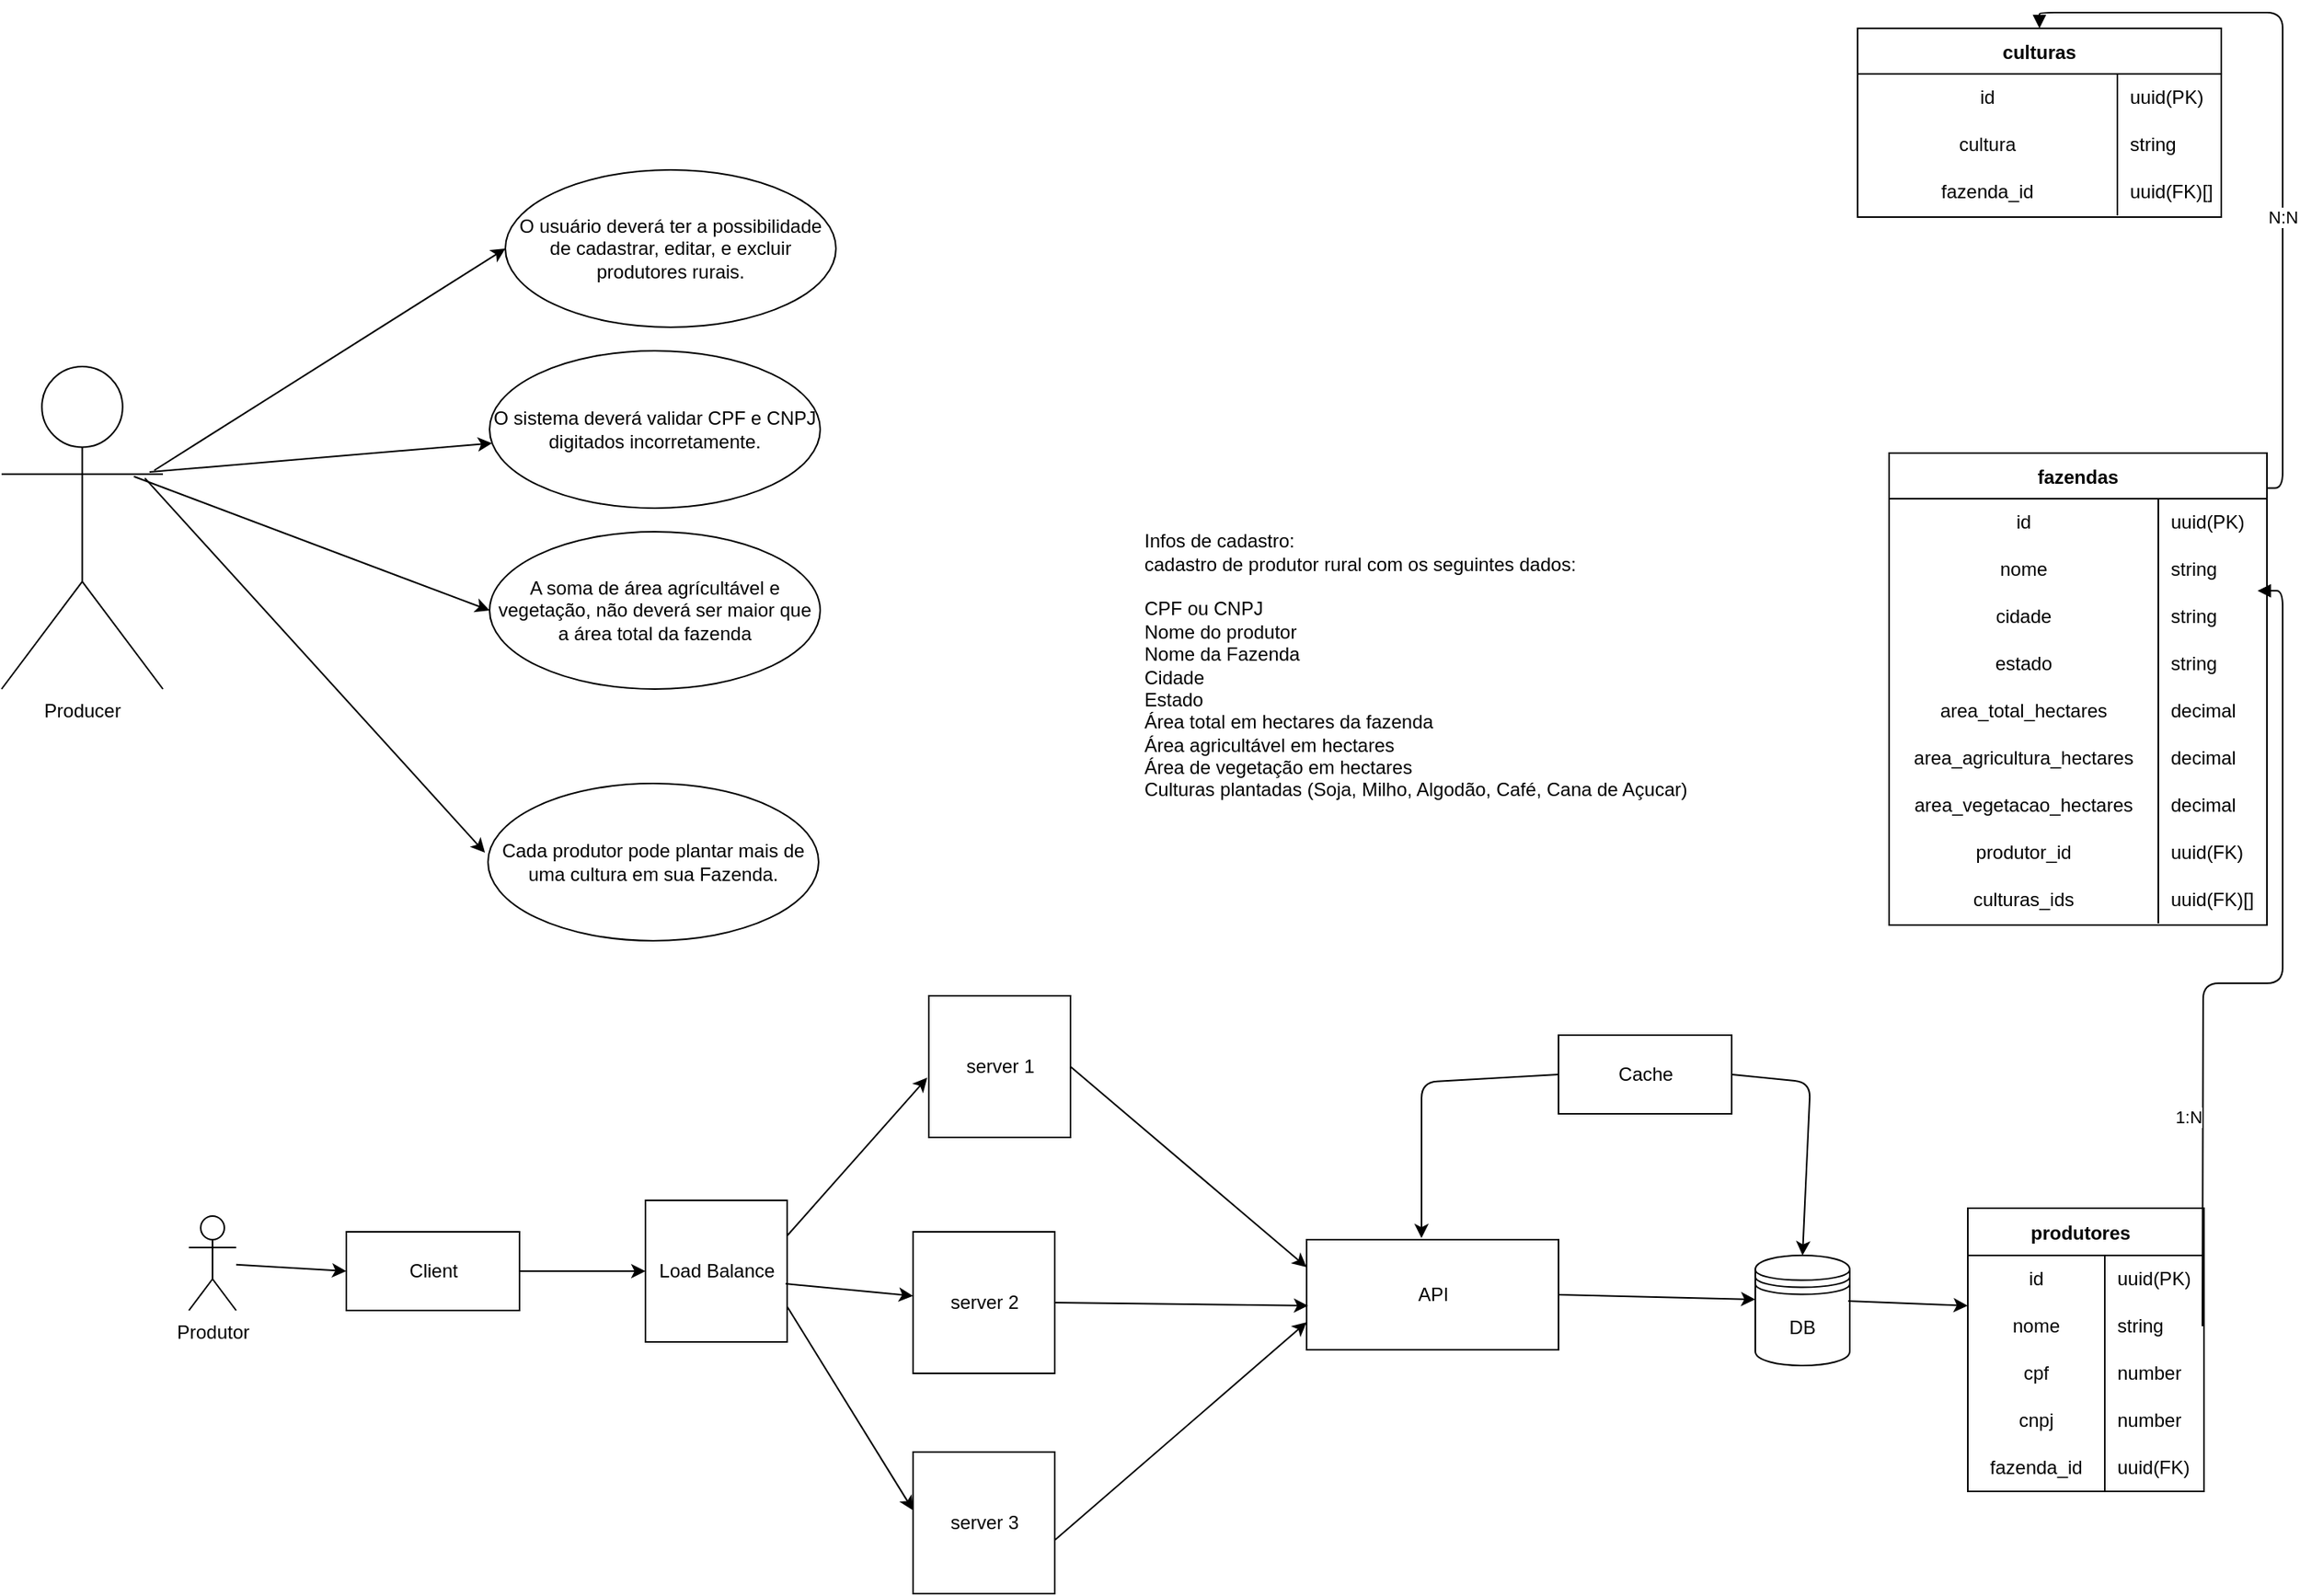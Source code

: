 <mxfile>
    <diagram id="YSyBHumIKhHFjEcKD_M7" name="Page-1">
        <mxGraphModel dx="2144" dy="2351" grid="1" gridSize="10" guides="1" tooltips="1" connect="1" arrows="1" fold="1" page="1" pageScale="1" pageWidth="850" pageHeight="1100" math="0" shadow="0">
            <root>
                <mxCell id="0"/>
                <mxCell id="1" parent="0"/>
                <mxCell id="12" value="produtores  " style="shape=table;startSize=30;container=1;collapsible=0;childLayout=tableLayout;fixedRows=1;rowLines=0;fontStyle=1;" parent="1" vertex="1">
                    <mxGeometry x="1380" y="-260" width="150" height="180" as="geometry"/>
                </mxCell>
                <mxCell id="13" value="" style="shape=tableRow;horizontal=0;startSize=0;swimlaneHead=0;swimlaneBody=0;top=0;left=0;bottom=0;right=0;collapsible=0;dropTarget=0;fillColor=none;points=[[0,0.5],[1,0.5]];portConstraint=eastwest;" parent="12" vertex="1">
                    <mxGeometry y="30" width="150" height="30" as="geometry"/>
                </mxCell>
                <mxCell id="14" value="id&lt;br&gt;" style="shape=partialRectangle;html=1;whiteSpace=wrap;connectable=0;fillColor=none;top=0;left=0;bottom=0;right=0;overflow=hidden;pointerEvents=1;" parent="13" vertex="1">
                    <mxGeometry width="87" height="30" as="geometry">
                        <mxRectangle width="87" height="30" as="alternateBounds"/>
                    </mxGeometry>
                </mxCell>
                <mxCell id="15" value="uuid(PK)" style="shape=partialRectangle;html=1;whiteSpace=wrap;connectable=0;fillColor=none;top=0;left=0;bottom=0;right=0;align=left;spacingLeft=6;overflow=hidden;" parent="13" vertex="1">
                    <mxGeometry x="87" width="63" height="30" as="geometry">
                        <mxRectangle width="63" height="30" as="alternateBounds"/>
                    </mxGeometry>
                </mxCell>
                <mxCell id="16" value="" style="shape=tableRow;horizontal=0;startSize=0;swimlaneHead=0;swimlaneBody=0;top=0;left=0;bottom=0;right=0;collapsible=0;dropTarget=0;fillColor=none;points=[[0,0.5],[1,0.5]];portConstraint=eastwest;" parent="12" vertex="1">
                    <mxGeometry y="60" width="150" height="30" as="geometry"/>
                </mxCell>
                <mxCell id="17" value="nome" style="shape=partialRectangle;html=1;whiteSpace=wrap;connectable=0;fillColor=none;top=0;left=0;bottom=0;right=0;overflow=hidden;" parent="16" vertex="1">
                    <mxGeometry width="87" height="30" as="geometry">
                        <mxRectangle width="87" height="30" as="alternateBounds"/>
                    </mxGeometry>
                </mxCell>
                <mxCell id="18" value="string" style="shape=partialRectangle;html=1;whiteSpace=wrap;connectable=0;fillColor=none;top=0;left=0;bottom=0;right=0;align=left;spacingLeft=6;overflow=hidden;" parent="16" vertex="1">
                    <mxGeometry x="87" width="63" height="30" as="geometry">
                        <mxRectangle width="63" height="30" as="alternateBounds"/>
                    </mxGeometry>
                </mxCell>
                <mxCell id="19" value="" style="shape=tableRow;horizontal=0;startSize=0;swimlaneHead=0;swimlaneBody=0;top=0;left=0;bottom=0;right=0;collapsible=0;dropTarget=0;fillColor=none;points=[[0,0.5],[1,0.5]];portConstraint=eastwest;" parent="12" vertex="1">
                    <mxGeometry y="90" width="150" height="30" as="geometry"/>
                </mxCell>
                <mxCell id="20" value="cpf" style="shape=partialRectangle;html=1;whiteSpace=wrap;connectable=0;fillColor=none;top=0;left=0;bottom=0;right=0;overflow=hidden;" parent="19" vertex="1">
                    <mxGeometry width="87" height="30" as="geometry">
                        <mxRectangle width="87" height="30" as="alternateBounds"/>
                    </mxGeometry>
                </mxCell>
                <mxCell id="21" value="number" style="shape=partialRectangle;html=1;whiteSpace=wrap;connectable=0;fillColor=none;top=0;left=0;bottom=0;right=0;align=left;spacingLeft=6;overflow=hidden;" parent="19" vertex="1">
                    <mxGeometry x="87" width="63" height="30" as="geometry">
                        <mxRectangle width="63" height="30" as="alternateBounds"/>
                    </mxGeometry>
                </mxCell>
                <mxCell id="28" style="shape=tableRow;horizontal=0;startSize=0;swimlaneHead=0;swimlaneBody=0;top=0;left=0;bottom=0;right=0;collapsible=0;dropTarget=0;fillColor=none;points=[[0,0.5],[1,0.5]];portConstraint=eastwest;" parent="12" vertex="1">
                    <mxGeometry y="120" width="150" height="30" as="geometry"/>
                </mxCell>
                <mxCell id="29" value="cnpj" style="shape=partialRectangle;html=1;whiteSpace=wrap;connectable=0;fillColor=none;top=0;left=0;bottom=0;right=0;overflow=hidden;" parent="28" vertex="1">
                    <mxGeometry width="87" height="30" as="geometry">
                        <mxRectangle width="87" height="30" as="alternateBounds"/>
                    </mxGeometry>
                </mxCell>
                <mxCell id="30" value="number" style="shape=partialRectangle;html=1;whiteSpace=wrap;connectable=0;fillColor=none;top=0;left=0;bottom=0;right=0;align=left;spacingLeft=6;overflow=hidden;" parent="28" vertex="1">
                    <mxGeometry x="87" width="63" height="30" as="geometry">
                        <mxRectangle width="63" height="30" as="alternateBounds"/>
                    </mxGeometry>
                </mxCell>
                <mxCell id="79" style="shape=tableRow;horizontal=0;startSize=0;swimlaneHead=0;swimlaneBody=0;top=0;left=0;bottom=0;right=0;collapsible=0;dropTarget=0;fillColor=none;points=[[0,0.5],[1,0.5]];portConstraint=eastwest;" parent="12" vertex="1">
                    <mxGeometry y="150" width="150" height="30" as="geometry"/>
                </mxCell>
                <mxCell id="80" value="fazenda_id" style="shape=partialRectangle;html=1;whiteSpace=wrap;connectable=0;fillColor=none;top=0;left=0;bottom=0;right=0;overflow=hidden;" parent="79" vertex="1">
                    <mxGeometry width="87" height="30" as="geometry">
                        <mxRectangle width="87" height="30" as="alternateBounds"/>
                    </mxGeometry>
                </mxCell>
                <mxCell id="81" value="uuid(FK)" style="shape=partialRectangle;html=1;whiteSpace=wrap;connectable=0;fillColor=none;top=0;left=0;bottom=0;right=0;align=left;spacingLeft=6;overflow=hidden;" parent="79" vertex="1">
                    <mxGeometry x="87" width="63" height="30" as="geometry">
                        <mxRectangle width="63" height="30" as="alternateBounds"/>
                    </mxGeometry>
                </mxCell>
                <mxCell id="31" value="fazendas" style="shape=table;startSize=29;container=1;collapsible=0;childLayout=tableLayout;fixedRows=1;rowLines=0;fontStyle=1;" parent="1" vertex="1">
                    <mxGeometry x="1330" y="-740" width="240" height="300" as="geometry"/>
                </mxCell>
                <mxCell id="32" value="" style="shape=tableRow;horizontal=0;startSize=0;swimlaneHead=0;swimlaneBody=0;top=0;left=0;bottom=0;right=0;collapsible=0;dropTarget=0;fillColor=none;points=[[0,0.5],[1,0.5]];portConstraint=eastwest;" parent="31" vertex="1">
                    <mxGeometry y="29" width="240" height="30" as="geometry"/>
                </mxCell>
                <mxCell id="33" value="id&lt;br&gt;" style="shape=partialRectangle;html=1;whiteSpace=wrap;connectable=0;fillColor=none;top=0;left=0;bottom=0;right=0;overflow=hidden;pointerEvents=1;" parent="32" vertex="1">
                    <mxGeometry width="171" height="30" as="geometry">
                        <mxRectangle width="171" height="30" as="alternateBounds"/>
                    </mxGeometry>
                </mxCell>
                <mxCell id="34" value="uuid(PK)" style="shape=partialRectangle;html=1;whiteSpace=wrap;connectable=0;fillColor=none;top=0;left=0;bottom=0;right=0;align=left;spacingLeft=6;overflow=hidden;" parent="32" vertex="1">
                    <mxGeometry x="171" width="69" height="30" as="geometry">
                        <mxRectangle width="69" height="30" as="alternateBounds"/>
                    </mxGeometry>
                </mxCell>
                <mxCell id="35" value="" style="shape=tableRow;horizontal=0;startSize=0;swimlaneHead=0;swimlaneBody=0;top=0;left=0;bottom=0;right=0;collapsible=0;dropTarget=0;fillColor=none;points=[[0,0.5],[1,0.5]];portConstraint=eastwest;" parent="31" vertex="1">
                    <mxGeometry y="59" width="240" height="30" as="geometry"/>
                </mxCell>
                <mxCell id="36" value="nome" style="shape=partialRectangle;html=1;whiteSpace=wrap;connectable=0;fillColor=none;top=0;left=0;bottom=0;right=0;overflow=hidden;" parent="35" vertex="1">
                    <mxGeometry width="171" height="30" as="geometry">
                        <mxRectangle width="171" height="30" as="alternateBounds"/>
                    </mxGeometry>
                </mxCell>
                <mxCell id="37" value="string" style="shape=partialRectangle;html=1;whiteSpace=wrap;connectable=0;fillColor=none;top=0;left=0;bottom=0;right=0;align=left;spacingLeft=6;overflow=hidden;" parent="35" vertex="1">
                    <mxGeometry x="171" width="69" height="30" as="geometry">
                        <mxRectangle width="69" height="30" as="alternateBounds"/>
                    </mxGeometry>
                </mxCell>
                <mxCell id="38" value="" style="shape=tableRow;horizontal=0;startSize=0;swimlaneHead=0;swimlaneBody=0;top=0;left=0;bottom=0;right=0;collapsible=0;dropTarget=0;fillColor=none;points=[[0,0.5],[1,0.5]];portConstraint=eastwest;" parent="31" vertex="1">
                    <mxGeometry y="89" width="240" height="30" as="geometry"/>
                </mxCell>
                <mxCell id="39" value="cidade" style="shape=partialRectangle;html=1;whiteSpace=wrap;connectable=0;fillColor=none;top=0;left=0;bottom=0;right=0;overflow=hidden;" parent="38" vertex="1">
                    <mxGeometry width="171" height="30" as="geometry">
                        <mxRectangle width="171" height="30" as="alternateBounds"/>
                    </mxGeometry>
                </mxCell>
                <mxCell id="40" value="string" style="shape=partialRectangle;html=1;whiteSpace=wrap;connectable=0;fillColor=none;top=0;left=0;bottom=0;right=0;align=left;spacingLeft=6;overflow=hidden;" parent="38" vertex="1">
                    <mxGeometry x="171" width="69" height="30" as="geometry">
                        <mxRectangle width="69" height="30" as="alternateBounds"/>
                    </mxGeometry>
                </mxCell>
                <mxCell id="41" style="shape=tableRow;horizontal=0;startSize=0;swimlaneHead=0;swimlaneBody=0;top=0;left=0;bottom=0;right=0;collapsible=0;dropTarget=0;fillColor=none;points=[[0,0.5],[1,0.5]];portConstraint=eastwest;" parent="31" vertex="1">
                    <mxGeometry y="119" width="240" height="30" as="geometry"/>
                </mxCell>
                <mxCell id="42" value="estado" style="shape=partialRectangle;html=1;whiteSpace=wrap;connectable=0;fillColor=none;top=0;left=0;bottom=0;right=0;overflow=hidden;" parent="41" vertex="1">
                    <mxGeometry width="171" height="30" as="geometry">
                        <mxRectangle width="171" height="30" as="alternateBounds"/>
                    </mxGeometry>
                </mxCell>
                <mxCell id="43" value="string" style="shape=partialRectangle;html=1;whiteSpace=wrap;connectable=0;fillColor=none;top=0;left=0;bottom=0;right=0;align=left;spacingLeft=6;overflow=hidden;" parent="41" vertex="1">
                    <mxGeometry x="171" width="69" height="30" as="geometry">
                        <mxRectangle width="69" height="30" as="alternateBounds"/>
                    </mxGeometry>
                </mxCell>
                <mxCell id="44" style="shape=tableRow;horizontal=0;startSize=0;swimlaneHead=0;swimlaneBody=0;top=0;left=0;bottom=0;right=0;collapsible=0;dropTarget=0;fillColor=none;points=[[0,0.5],[1,0.5]];portConstraint=eastwest;" parent="31" vertex="1">
                    <mxGeometry y="149" width="240" height="30" as="geometry"/>
                </mxCell>
                <mxCell id="45" value="area_total_hectares" style="shape=partialRectangle;html=1;whiteSpace=wrap;connectable=0;fillColor=none;top=0;left=0;bottom=0;right=0;overflow=hidden;" parent="44" vertex="1">
                    <mxGeometry width="171" height="30" as="geometry">
                        <mxRectangle width="171" height="30" as="alternateBounds"/>
                    </mxGeometry>
                </mxCell>
                <mxCell id="46" value="decimal" style="shape=partialRectangle;html=1;whiteSpace=wrap;connectable=0;fillColor=none;top=0;left=0;bottom=0;right=0;align=left;spacingLeft=6;overflow=hidden;" parent="44" vertex="1">
                    <mxGeometry x="171" width="69" height="30" as="geometry">
                        <mxRectangle width="69" height="30" as="alternateBounds"/>
                    </mxGeometry>
                </mxCell>
                <mxCell id="47" style="shape=tableRow;horizontal=0;startSize=0;swimlaneHead=0;swimlaneBody=0;top=0;left=0;bottom=0;right=0;collapsible=0;dropTarget=0;fillColor=none;points=[[0,0.5],[1,0.5]];portConstraint=eastwest;" parent="31" vertex="1">
                    <mxGeometry y="179" width="240" height="30" as="geometry"/>
                </mxCell>
                <mxCell id="48" value="&lt;span style=&quot;text-align: left;&quot;&gt;area_agricultura_hectares&lt;/span&gt;" style="shape=partialRectangle;html=1;whiteSpace=wrap;connectable=0;fillColor=none;top=0;left=0;bottom=0;right=0;overflow=hidden;" parent="47" vertex="1">
                    <mxGeometry width="171" height="30" as="geometry">
                        <mxRectangle width="171" height="30" as="alternateBounds"/>
                    </mxGeometry>
                </mxCell>
                <mxCell id="49" value="decimal" style="shape=partialRectangle;html=1;whiteSpace=wrap;connectable=0;fillColor=none;top=0;left=0;bottom=0;right=0;align=left;spacingLeft=6;overflow=hidden;" parent="47" vertex="1">
                    <mxGeometry x="171" width="69" height="30" as="geometry">
                        <mxRectangle width="69" height="30" as="alternateBounds"/>
                    </mxGeometry>
                </mxCell>
                <mxCell id="50" style="shape=tableRow;horizontal=0;startSize=0;swimlaneHead=0;swimlaneBody=0;top=0;left=0;bottom=0;right=0;collapsible=0;dropTarget=0;fillColor=none;points=[[0,0.5],[1,0.5]];portConstraint=eastwest;" parent="31" vertex="1">
                    <mxGeometry y="209" width="240" height="30" as="geometry"/>
                </mxCell>
                <mxCell id="51" value="&lt;span style=&quot;text-align: left;&quot;&gt;area_vegetacao_hectares&lt;/span&gt;" style="shape=partialRectangle;html=1;whiteSpace=wrap;connectable=0;fillColor=none;top=0;left=0;bottom=0;right=0;overflow=hidden;" parent="50" vertex="1">
                    <mxGeometry width="171" height="30" as="geometry">
                        <mxRectangle width="171" height="30" as="alternateBounds"/>
                    </mxGeometry>
                </mxCell>
                <mxCell id="52" value="decimal" style="shape=partialRectangle;html=1;whiteSpace=wrap;connectable=0;fillColor=none;top=0;left=0;bottom=0;right=0;align=left;spacingLeft=6;overflow=hidden;" parent="50" vertex="1">
                    <mxGeometry x="171" width="69" height="30" as="geometry">
                        <mxRectangle width="69" height="30" as="alternateBounds"/>
                    </mxGeometry>
                </mxCell>
                <mxCell id="76" style="shape=tableRow;horizontal=0;startSize=0;swimlaneHead=0;swimlaneBody=0;top=0;left=0;bottom=0;right=0;collapsible=0;dropTarget=0;fillColor=none;points=[[0,0.5],[1,0.5]];portConstraint=eastwest;" parent="31" vertex="1">
                    <mxGeometry y="239" width="240" height="30" as="geometry"/>
                </mxCell>
                <mxCell id="77" value="produtor_id" style="shape=partialRectangle;html=1;whiteSpace=wrap;connectable=0;fillColor=none;top=0;left=0;bottom=0;right=0;overflow=hidden;" parent="76" vertex="1">
                    <mxGeometry width="171" height="30" as="geometry">
                        <mxRectangle width="171" height="30" as="alternateBounds"/>
                    </mxGeometry>
                </mxCell>
                <mxCell id="78" value="uuid(FK)" style="shape=partialRectangle;html=1;whiteSpace=wrap;connectable=0;fillColor=none;top=0;left=0;bottom=0;right=0;align=left;spacingLeft=6;overflow=hidden;" parent="76" vertex="1">
                    <mxGeometry x="171" width="69" height="30" as="geometry">
                        <mxRectangle width="69" height="30" as="alternateBounds"/>
                    </mxGeometry>
                </mxCell>
                <mxCell id="106" style="shape=tableRow;horizontal=0;startSize=0;swimlaneHead=0;swimlaneBody=0;top=0;left=0;bottom=0;right=0;collapsible=0;dropTarget=0;fillColor=none;points=[[0,0.5],[1,0.5]];portConstraint=eastwest;" parent="31" vertex="1">
                    <mxGeometry y="269" width="240" height="30" as="geometry"/>
                </mxCell>
                <mxCell id="107" value="culturas_ids&lt;br&gt;" style="shape=partialRectangle;html=1;whiteSpace=wrap;connectable=0;fillColor=none;top=0;left=0;bottom=0;right=0;overflow=hidden;" parent="106" vertex="1">
                    <mxGeometry width="171" height="30" as="geometry">
                        <mxRectangle width="171" height="30" as="alternateBounds"/>
                    </mxGeometry>
                </mxCell>
                <mxCell id="108" value="uuid(FK)[]" style="shape=partialRectangle;html=1;whiteSpace=wrap;connectable=0;fillColor=none;top=0;left=0;bottom=0;right=0;align=left;spacingLeft=6;overflow=hidden;" parent="106" vertex="1">
                    <mxGeometry x="171" width="69" height="30" as="geometry">
                        <mxRectangle width="69" height="30" as="alternateBounds"/>
                    </mxGeometry>
                </mxCell>
                <mxCell id="54" value="culturas" style="shape=table;startSize=29;container=1;collapsible=0;childLayout=tableLayout;fixedRows=1;rowLines=0;fontStyle=1;" parent="1" vertex="1">
                    <mxGeometry x="1310" y="-1010" width="231" height="120" as="geometry"/>
                </mxCell>
                <mxCell id="55" value="" style="shape=tableRow;horizontal=0;startSize=0;swimlaneHead=0;swimlaneBody=0;top=0;left=0;bottom=0;right=0;collapsible=0;dropTarget=0;fillColor=none;points=[[0,0.5],[1,0.5]];portConstraint=eastwest;" parent="54" vertex="1">
                    <mxGeometry y="29" width="231" height="30" as="geometry"/>
                </mxCell>
                <mxCell id="56" value="id&lt;br&gt;" style="shape=partialRectangle;html=1;whiteSpace=wrap;connectable=0;fillColor=none;top=0;left=0;bottom=0;right=0;overflow=hidden;pointerEvents=1;" parent="55" vertex="1">
                    <mxGeometry width="165" height="30" as="geometry">
                        <mxRectangle width="165" height="30" as="alternateBounds"/>
                    </mxGeometry>
                </mxCell>
                <mxCell id="57" value="uuid(PK)" style="shape=partialRectangle;html=1;whiteSpace=wrap;connectable=0;fillColor=none;top=0;left=0;bottom=0;right=0;align=left;spacingLeft=6;overflow=hidden;" parent="55" vertex="1">
                    <mxGeometry x="165" width="66" height="30" as="geometry">
                        <mxRectangle width="66" height="30" as="alternateBounds"/>
                    </mxGeometry>
                </mxCell>
                <mxCell id="58" value="" style="shape=tableRow;horizontal=0;startSize=0;swimlaneHead=0;swimlaneBody=0;top=0;left=0;bottom=0;right=0;collapsible=0;dropTarget=0;fillColor=none;points=[[0,0.5],[1,0.5]];portConstraint=eastwest;" parent="54" vertex="1">
                    <mxGeometry y="59" width="231" height="30" as="geometry"/>
                </mxCell>
                <mxCell id="59" value="cultura" style="shape=partialRectangle;html=1;whiteSpace=wrap;connectable=0;fillColor=none;top=0;left=0;bottom=0;right=0;overflow=hidden;" parent="58" vertex="1">
                    <mxGeometry width="165" height="30" as="geometry">
                        <mxRectangle width="165" height="30" as="alternateBounds"/>
                    </mxGeometry>
                </mxCell>
                <mxCell id="60" value="string" style="shape=partialRectangle;html=1;whiteSpace=wrap;connectable=0;fillColor=none;top=0;left=0;bottom=0;right=0;align=left;spacingLeft=6;overflow=hidden;" parent="58" vertex="1">
                    <mxGeometry x="165" width="66" height="30" as="geometry">
                        <mxRectangle width="66" height="30" as="alternateBounds"/>
                    </mxGeometry>
                </mxCell>
                <mxCell id="61" value="" style="shape=tableRow;horizontal=0;startSize=0;swimlaneHead=0;swimlaneBody=0;top=0;left=0;bottom=0;right=0;collapsible=0;dropTarget=0;fillColor=none;points=[[0,0.5],[1,0.5]];portConstraint=eastwest;" parent="54" vertex="1">
                    <mxGeometry y="89" width="231" height="30" as="geometry"/>
                </mxCell>
                <mxCell id="62" value="fazenda_id" style="shape=partialRectangle;html=1;whiteSpace=wrap;connectable=0;fillColor=none;top=0;left=0;bottom=0;right=0;overflow=hidden;" parent="61" vertex="1">
                    <mxGeometry width="165" height="30" as="geometry">
                        <mxRectangle width="165" height="30" as="alternateBounds"/>
                    </mxGeometry>
                </mxCell>
                <mxCell id="63" value="uuid(FK)[]" style="shape=partialRectangle;html=1;whiteSpace=wrap;connectable=0;fillColor=none;top=0;left=0;bottom=0;right=0;align=left;spacingLeft=6;overflow=hidden;" parent="61" vertex="1">
                    <mxGeometry x="165" width="66" height="30" as="geometry">
                        <mxRectangle width="66" height="30" as="alternateBounds"/>
                    </mxGeometry>
                </mxCell>
                <mxCell id="87" value="" style="endArrow=block;endFill=1;html=1;edgeStyle=orthogonalEdgeStyle;align=left;verticalAlign=top;exitX=1;exitY=0.5;exitDx=0;exitDy=0;entryX=0.975;entryY=-0.049;entryDx=0;entryDy=0;entryPerimeter=0;" parent="1" target="38" edge="1">
                    <mxGeometry x="-1" relative="1" as="geometry">
                        <mxPoint x="1529" y="-185" as="sourcePoint"/>
                        <mxPoint x="1718.92" y="-104.97" as="targetPoint"/>
                    </mxGeometry>
                </mxCell>
                <mxCell id="91" value="1:N" style="edgeLabel;html=1;align=center;verticalAlign=middle;resizable=0;points=[];" parent="87" vertex="1" connectable="0">
                    <mxGeometry x="-0.807" y="1" relative="1" as="geometry">
                        <mxPoint x="-8" y="-82" as="offset"/>
                    </mxGeometry>
                </mxCell>
                <mxCell id="92" value="" style="endArrow=block;endFill=1;html=1;edgeStyle=orthogonalEdgeStyle;align=left;verticalAlign=top;exitX=1;exitY=0.074;exitDx=0;exitDy=0;entryX=0.5;entryY=0;entryDx=0;entryDy=0;exitPerimeter=0;" parent="1" source="31" target="54" edge="1">
                    <mxGeometry x="-1" relative="1" as="geometry">
                        <mxPoint x="1540" y="-612" as="sourcePoint"/>
                        <mxPoint x="1729.92" y="-531.97" as="targetPoint"/>
                    </mxGeometry>
                </mxCell>
                <mxCell id="93" value="N:N" style="edgeLabel;html=1;align=center;verticalAlign=middle;resizable=0;points=[];" parent="92" vertex="1" connectable="0">
                    <mxGeometry x="-0.807" y="1" relative="1" as="geometry">
                        <mxPoint x="1" y="-136" as="offset"/>
                    </mxGeometry>
                </mxCell>
                <mxCell id="109" value="Produtor" style="shape=umlActor;verticalLabelPosition=bottom;verticalAlign=top;html=1;" parent="1" vertex="1">
                    <mxGeometry x="250" y="-255" width="30" height="60" as="geometry"/>
                </mxCell>
                <mxCell id="110" value="Client" style="html=1;" parent="1" vertex="1">
                    <mxGeometry x="350" y="-245" width="110" height="50" as="geometry"/>
                </mxCell>
                <mxCell id="111" value="Load Balance" style="html=1;" parent="1" vertex="1">
                    <mxGeometry x="540" y="-265" width="90" height="90" as="geometry"/>
                </mxCell>
                <mxCell id="112" value="server 1" style="html=1;" parent="1" vertex="1">
                    <mxGeometry x="720" y="-395" width="90" height="90" as="geometry"/>
                </mxCell>
                <mxCell id="113" value="server 2" style="html=1;" parent="1" vertex="1">
                    <mxGeometry x="710" y="-245" width="90" height="90" as="geometry"/>
                </mxCell>
                <mxCell id="114" value="server 3" style="html=1;" parent="1" vertex="1">
                    <mxGeometry x="710" y="-105" width="90" height="90" as="geometry"/>
                </mxCell>
                <mxCell id="116" value="API" style="html=1;" parent="1" vertex="1">
                    <mxGeometry x="960" y="-240" width="160" height="70" as="geometry"/>
                </mxCell>
                <mxCell id="117" value="DB" style="shape=datastore;whiteSpace=wrap;html=1;" parent="1" vertex="1">
                    <mxGeometry x="1245" y="-230" width="60" height="70" as="geometry"/>
                </mxCell>
                <mxCell id="118" value="Cache" style="html=1;" parent="1" vertex="1">
                    <mxGeometry x="1120" y="-370" width="110" height="50" as="geometry"/>
                </mxCell>
                <mxCell id="119" value="" style="endArrow=classic;html=1;exitX=1;exitY=0.5;exitDx=0;exitDy=0;entryX=0;entryY=0.4;entryDx=0;entryDy=0;entryPerimeter=0;" parent="1" source="116" target="117" edge="1">
                    <mxGeometry width="50" height="50" relative="1" as="geometry">
                        <mxPoint x="1260" y="-240" as="sourcePoint"/>
                        <mxPoint x="1310" y="-290" as="targetPoint"/>
                    </mxGeometry>
                </mxCell>
                <mxCell id="120" value="" style="endArrow=classic;html=1;exitX=0.983;exitY=0.414;exitDx=0;exitDy=0;exitPerimeter=0;entryX=0;entryY=1.067;entryDx=0;entryDy=0;entryPerimeter=0;" parent="1" source="117" target="13" edge="1">
                    <mxGeometry width="50" height="50" relative="1" as="geometry">
                        <mxPoint x="1260" y="-240" as="sourcePoint"/>
                        <mxPoint x="1310" y="-290" as="targetPoint"/>
                    </mxGeometry>
                </mxCell>
                <mxCell id="121" value="" style="endArrow=classic;html=1;exitX=0;exitY=0.5;exitDx=0;exitDy=0;entryX=0.456;entryY=-0.014;entryDx=0;entryDy=0;entryPerimeter=0;" parent="1" source="118" target="116" edge="1">
                    <mxGeometry width="50" height="50" relative="1" as="geometry">
                        <mxPoint x="1260" y="-240" as="sourcePoint"/>
                        <mxPoint x="1310" y="-290" as="targetPoint"/>
                        <Array as="points">
                            <mxPoint x="1033" y="-340"/>
                        </Array>
                    </mxGeometry>
                </mxCell>
                <mxCell id="122" value="" style="endArrow=classic;html=1;exitX=1;exitY=0.5;exitDx=0;exitDy=0;entryX=0.5;entryY=0;entryDx=0;entryDy=0;" parent="1" source="118" target="117" edge="1">
                    <mxGeometry width="50" height="50" relative="1" as="geometry">
                        <mxPoint x="1260" y="-240" as="sourcePoint"/>
                        <mxPoint x="1310" y="-290" as="targetPoint"/>
                        <Array as="points">
                            <mxPoint x="1280" y="-340"/>
                        </Array>
                    </mxGeometry>
                </mxCell>
                <mxCell id="123" value="" style="endArrow=classic;html=1;entryX=0;entryY=0.5;entryDx=0;entryDy=0;" parent="1" source="109" target="110" edge="1">
                    <mxGeometry width="50" height="50" relative="1" as="geometry">
                        <mxPoint x="880" y="-265" as="sourcePoint"/>
                        <mxPoint x="930" y="-315" as="targetPoint"/>
                    </mxGeometry>
                </mxCell>
                <mxCell id="124" value="" style="endArrow=classic;html=1;exitX=1;exitY=0.5;exitDx=0;exitDy=0;entryX=0;entryY=0.5;entryDx=0;entryDy=0;" parent="1" source="110" target="111" edge="1">
                    <mxGeometry width="50" height="50" relative="1" as="geometry">
                        <mxPoint x="880" y="-265" as="sourcePoint"/>
                        <mxPoint x="930" y="-315" as="targetPoint"/>
                    </mxGeometry>
                </mxCell>
                <mxCell id="125" value="" style="endArrow=classic;html=1;exitX=1;exitY=0.25;exitDx=0;exitDy=0;entryX=-0.011;entryY=0.578;entryDx=0;entryDy=0;entryPerimeter=0;" parent="1" source="111" target="112" edge="1">
                    <mxGeometry width="50" height="50" relative="1" as="geometry">
                        <mxPoint x="880" y="-265" as="sourcePoint"/>
                        <mxPoint x="930" y="-315" as="targetPoint"/>
                    </mxGeometry>
                </mxCell>
                <mxCell id="126" value="" style="endArrow=classic;html=1;exitX=0.989;exitY=0.589;exitDx=0;exitDy=0;exitPerimeter=0;" parent="1" source="111" target="113" edge="1">
                    <mxGeometry width="50" height="50" relative="1" as="geometry">
                        <mxPoint x="880" y="-265" as="sourcePoint"/>
                        <mxPoint x="930" y="-315" as="targetPoint"/>
                    </mxGeometry>
                </mxCell>
                <mxCell id="127" value="" style="endArrow=classic;html=1;exitX=1;exitY=0.75;exitDx=0;exitDy=0;entryX=0;entryY=0.411;entryDx=0;entryDy=0;entryPerimeter=0;" parent="1" source="111" target="114" edge="1">
                    <mxGeometry width="50" height="50" relative="1" as="geometry">
                        <mxPoint x="880" y="-265" as="sourcePoint"/>
                        <mxPoint x="930" y="-315" as="targetPoint"/>
                    </mxGeometry>
                </mxCell>
                <mxCell id="128" value="" style="endArrow=classic;html=1;exitX=1;exitY=0.5;exitDx=0;exitDy=0;entryX=0;entryY=0.25;entryDx=0;entryDy=0;" parent="1" source="112" target="116" edge="1">
                    <mxGeometry width="50" height="50" relative="1" as="geometry">
                        <mxPoint x="970" y="-260" as="sourcePoint"/>
                        <mxPoint x="1020" y="-310" as="targetPoint"/>
                    </mxGeometry>
                </mxCell>
                <mxCell id="129" value="" style="endArrow=classic;html=1;exitX=1;exitY=0.622;exitDx=0;exitDy=0;exitPerimeter=0;entryX=0;entryY=0.75;entryDx=0;entryDy=0;" parent="1" source="114" target="116" edge="1">
                    <mxGeometry width="50" height="50" relative="1" as="geometry">
                        <mxPoint x="970" y="-260" as="sourcePoint"/>
                        <mxPoint x="1020" y="-310" as="targetPoint"/>
                    </mxGeometry>
                </mxCell>
                <mxCell id="130" value="" style="endArrow=classic;html=1;exitX=1;exitY=0.5;exitDx=0;exitDy=0;entryX=0.006;entryY=0.6;entryDx=0;entryDy=0;entryPerimeter=0;" parent="1" source="113" target="116" edge="1">
                    <mxGeometry width="50" height="50" relative="1" as="geometry">
                        <mxPoint x="970" y="-260" as="sourcePoint"/>
                        <mxPoint x="1020" y="-310" as="targetPoint"/>
                    </mxGeometry>
                </mxCell>
                <mxCell id="132" value="O usuário deverá ter a possibilidade de cadastrar, editar, e excluir produtores rurais." style="ellipse;whiteSpace=wrap;html=1;" parent="1" vertex="1">
                    <mxGeometry x="451" y="-920" width="210" height="100" as="geometry"/>
                </mxCell>
                <mxCell id="133" value="O sistema deverá validar CPF e CNPJ digitados incorretamente." style="ellipse;whiteSpace=wrap;html=1;" parent="1" vertex="1">
                    <mxGeometry x="441" y="-805" width="210" height="100" as="geometry"/>
                </mxCell>
                <mxCell id="134" value="A soma de área agrícultável e vegetação, não deverá ser maior que a área total da fazenda" style="ellipse;whiteSpace=wrap;html=1;" parent="1" vertex="1">
                    <mxGeometry x="441" y="-690" width="210" height="100" as="geometry"/>
                </mxCell>
                <mxCell id="135" value="Cada produtor pode plantar mais de uma cultura em sua Fazenda." style="ellipse;whiteSpace=wrap;html=1;" parent="1" vertex="1">
                    <mxGeometry x="440" y="-530" width="210" height="100" as="geometry"/>
                </mxCell>
                <mxCell id="136" value="Producer" style="shape=umlActor;verticalLabelPosition=bottom;verticalAlign=top;html=1;" parent="1" vertex="1">
                    <mxGeometry x="131" y="-795" width="102.5" height="205" as="geometry"/>
                </mxCell>
                <mxCell id="139" value="" style="endArrow=classic;html=1;exitX=0.946;exitY=0.322;exitDx=0;exitDy=0;exitPerimeter=0;entryX=0;entryY=0.5;entryDx=0;entryDy=0;" parent="1" source="136" target="132" edge="1">
                    <mxGeometry width="50" height="50" relative="1" as="geometry">
                        <mxPoint x="671" y="-780" as="sourcePoint"/>
                        <mxPoint x="721" y="-830" as="targetPoint"/>
                    </mxGeometry>
                </mxCell>
                <mxCell id="140" value="" style="endArrow=classic;html=1;exitX=0.917;exitY=0.327;exitDx=0;exitDy=0;exitPerimeter=0;" parent="1" source="136" target="133" edge="1">
                    <mxGeometry width="50" height="50" relative="1" as="geometry">
                        <mxPoint x="671" y="-780" as="sourcePoint"/>
                        <mxPoint x="721" y="-830" as="targetPoint"/>
                    </mxGeometry>
                </mxCell>
                <mxCell id="141" value="" style="endArrow=classic;html=1;exitX=0.888;exitY=0.346;exitDx=0;exitDy=0;exitPerimeter=0;entryX=-0.014;entryY=0.44;entryDx=0;entryDy=0;entryPerimeter=0;" parent="1" source="136" edge="1">
                    <mxGeometry width="50" height="50" relative="1" as="geometry">
                        <mxPoint x="671" y="-780" as="sourcePoint"/>
                        <mxPoint x="438.06" y="-486" as="targetPoint"/>
                    </mxGeometry>
                </mxCell>
                <mxCell id="142" value="" style="endArrow=classic;html=1;entryX=0;entryY=0.5;entryDx=0;entryDy=0;entryPerimeter=0;exitX=0.82;exitY=0.341;exitDx=0;exitDy=0;exitPerimeter=0;" parent="1" source="136" target="134" edge="1">
                    <mxGeometry width="50" height="50" relative="1" as="geometry">
                        <mxPoint x="671" y="-780" as="sourcePoint"/>
                        <mxPoint x="721" y="-830" as="targetPoint"/>
                    </mxGeometry>
                </mxCell>
                <mxCell id="145" value="Infos de cadastro:&lt;br&gt;&lt;div&gt;cadastro de produtor rural com os seguintes dados:&lt;/div&gt;&lt;div&gt;&lt;br&gt;&lt;/div&gt;&lt;div&gt;CPF ou CNPJ&lt;/div&gt;&lt;div&gt;Nome do produtor&lt;/div&gt;&lt;div&gt;Nome da Fazenda&lt;/div&gt;&lt;div&gt;Cidade&lt;/div&gt;&lt;div&gt;Estado&lt;/div&gt;&lt;div&gt;Área total em hectares da fazenda&lt;/div&gt;&lt;div&gt;Área agricultável em hectares&lt;/div&gt;&lt;div&gt;Área de vegetação em hectares&lt;/div&gt;&lt;div&gt;Culturas plantadas (Soja, Milho, Algodão, Café, Cana de Açucar)&lt;/div&gt;" style="text;html=1;align=left;verticalAlign=middle;resizable=0;points=[];autosize=1;strokeColor=none;fillColor=none;" vertex="1" parent="1">
                    <mxGeometry x="855" y="-700" width="370" height="190" as="geometry"/>
                </mxCell>
            </root>
        </mxGraphModel>
    </diagram>
</mxfile>